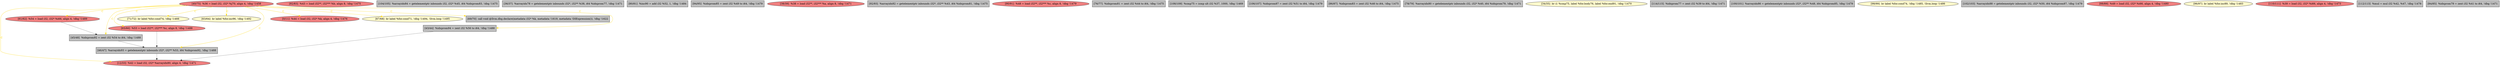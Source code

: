 
digraph G {


node6855 [fillcolor=lightcoral,label="[40/75]  %36 = load i32, i32* %j70, align 4, !dbg !1458",shape=ellipse,style=filled ]
node6853 [fillcolor=lightcoral,label="[82/83]  %43 = load i32**, i32*** %b, align 8, !dbg !1475",shape=ellipse,style=filled ]
node6851 [fillcolor=lightcoral,label="[61/62]  %54 = load i32, i32* %i66, align 4, !dbg !1489",shape=ellipse,style=filled ]
node6850 [fillcolor=grey,label="[45/48]  %idxprom92 = zext i32 %54 to i64, !dbg !1488",shape=rectangle,style=filled ]
node6848 [fillcolor=lightcoral,label="[12/33]  %42 = load i32, i32* %arrayidx80, align 4, !dbg !1471",shape=ellipse,style=filled ]
node6856 [fillcolor=grey,label="[104/105]  %arrayidx84 = getelementptr inbounds i32, i32* %45, i64 %idxprom83, !dbg !1475",shape=rectangle,style=filled ]
node6843 [fillcolor=grey,label="[36/37]  %arrayidx78 = getelementptr inbounds i32*, i32** %38, i64 %idxprom77, !dbg !1471",shape=rectangle,style=filled ]
node6844 [fillcolor=grey,label="[80/81]  %inc90 = add i32 %52, 1, !dbg !1484",shape=rectangle,style=filled ]
node6842 [fillcolor=grey,label="[46/47]  %arrayidx93 = getelementptr inbounds i32*, i32** %53, i64 %idxprom92, !dbg !1488",shape=rectangle,style=filled ]
node6841 [fillcolor=lemonchiffon,label="[71/72]  br label %for.cond74, !dbg !1466",shape=ellipse,style=filled ]
node6839 [fillcolor=grey,label="[94/95]  %idxprom85 = zext i32 %49 to i64, !dbg !1479",shape=rectangle,style=filled ]
node6854 [fillcolor=lemonchiffon,label="[63/64]  br label %for.inc96, !dbg !1492",shape=ellipse,style=filled ]
node6827 [fillcolor=lightcoral,label="[38/39]  %38 = load i32**, i32*** %a, align 8, !dbg !1471",shape=ellipse,style=filled ]
node6849 [fillcolor=grey,label="[43/44]  %idxprom94 = zext i32 %56 to i64, !dbg !1488",shape=rectangle,style=filled ]
node6847 [fillcolor=lightcoral,label="[0/11]  %44 = load i32, i32* %k, align 4, !dbg !1476",shape=ellipse,style=filled ]
node6840 [fillcolor=grey,label="[92/93]  %arrayidx82 = getelementptr inbounds i32*, i32** %43, i64 %idxprom81, !dbg !1475",shape=rectangle,style=filled ]
node6826 [fillcolor=lightcoral,label="[90/91]  %48 = load i32**, i32*** %c, align 8, !dbg !1479",shape=ellipse,style=filled ]
node6846 [fillcolor=lemonchiffon,label="[67/68]  br label %for.cond71, !dbg !1494, !llvm.loop !1495",shape=ellipse,style=filled ]
node6824 [fillcolor=grey,label="[76/77]  %idxprom81 = zext i32 %44 to i64, !dbg !1475",shape=rectangle,style=filled ]
node6835 [fillcolor=grey,label="[108/109]  %cmp75 = icmp ult i32 %37, 1000, !dbg !1469",shape=rectangle,style=filled ]
node6838 [fillcolor=grey,label="[106/107]  %idxprom87 = zext i32 %51 to i64, !dbg !1479",shape=rectangle,style=filled ]
node6823 [fillcolor=grey,label="[86/87]  %idxprom83 = zext i32 %46 to i64, !dbg !1475",shape=rectangle,style=filled ]
node6829 [fillcolor=grey,label="[78/79]  %arrayidx80 = getelementptr inbounds i32, i32* %40, i64 %idxprom79, !dbg !1471",shape=rectangle,style=filled ]
node6845 [fillcolor=lemonchiffon,label="[34/35]  br i1 %cmp75, label %for.body76, label %for.end91, !dbg !1470",shape=ellipse,style=filled ]
node6837 [fillcolor=grey,label="[114/115]  %idxprom77 = zext i32 %39 to i64, !dbg !1471",shape=rectangle,style=filled ]
node6830 [fillcolor=grey,label="[100/101]  %arrayidx86 = getelementptr inbounds i32*, i32** %48, i64 %idxprom85, !dbg !1479",shape=rectangle,style=filled ]
node6828 [fillcolor=lemonchiffon,label="[98/99]  br label %for.cond74, !dbg !1485, !llvm.loop !1486",shape=ellipse,style=filled ]
node6833 [fillcolor=grey,label="[69/70]  call void @llvm.dbg.declare(metadata i32* %k, metadata !1619, metadata !DIExpression()), !dbg !1622",shape=rectangle,style=filled ]
node6831 [fillcolor=grey,label="[102/103]  %arrayidx88 = getelementptr inbounds i32, i32* %50, i64 %idxprom87, !dbg !1479",shape=rectangle,style=filled ]
node6852 [fillcolor=lightcoral,label="[65/66]  %53 = load i32**, i32*** %c, align 8, !dbg !1488",shape=ellipse,style=filled ]
node6832 [fillcolor=lightcoral,label="[88/89]  %49 = load i32, i32* %i66, align 4, !dbg !1480",shape=ellipse,style=filled ]
node6825 [fillcolor=lemonchiffon,label="[96/97]  br label %for.inc89, !dbg !1483",shape=ellipse,style=filled ]
node6834 [fillcolor=lightcoral,label="[110/111]  %39 = load i32, i32* %i66, align 4, !dbg !1473",shape=ellipse,style=filled ]
node6857 [fillcolor=grey,label="[112/113]  %mul = mul i32 %42, %47, !dbg !1478",shape=rectangle,style=filled ]
node6836 [fillcolor=grey,label="[84/85]  %idxprom79 = zext i32 %41 to i64, !dbg !1471",shape=rectangle,style=filled ]

node6852->node6842 [style=solid,color=black,label="",penwidth=0.5,fontcolor=black ]
node6850->node6842 [style=solid,color=black,label="",penwidth=0.5,fontcolor=black ]
node6849->node6848 [style=solid,color=black,label="",penwidth=0.5,fontcolor=black ]
node6855->node6847 [style=solid,color=gold,label="C",penwidth=1.0,fontcolor=gold ]
node6855->node6842 [style=solid,color=gold,label="C",penwidth=1.0,fontcolor=gold ]
node6851->node6850 [style=solid,color=black,label="",penwidth=0.5,fontcolor=black ]
node6855->node6846 [style=solid,color=gold,label="C",penwidth=1.0,fontcolor=gold ]
node6842->node6848 [style=solid,color=black,label="",penwidth=0.5,fontcolor=black ]
node6855->node6833 [style=solid,color=gold,label="C",penwidth=1.0,fontcolor=gold ]
node6855->node6851 [style=solid,color=gold,label="C",penwidth=1.0,fontcolor=gold ]
node6855->node6849 [style=solid,color=gold,label="C",penwidth=1.0,fontcolor=gold ]
node6855->node6854 [style=solid,color=gold,label="C",penwidth=1.0,fontcolor=gold ]
node6855->node6848 [style=solid,color=gold,label="C",penwidth=1.0,fontcolor=gold ]
node6855->node6841 [style=solid,color=gold,label="C",penwidth=1.0,fontcolor=gold ]
node6855->node6852 [style=solid,color=gold,label="C",penwidth=1.0,fontcolor=gold ]
node6855->node6850 [style=solid,color=gold,label="C",penwidth=1.0,fontcolor=gold ]


}
